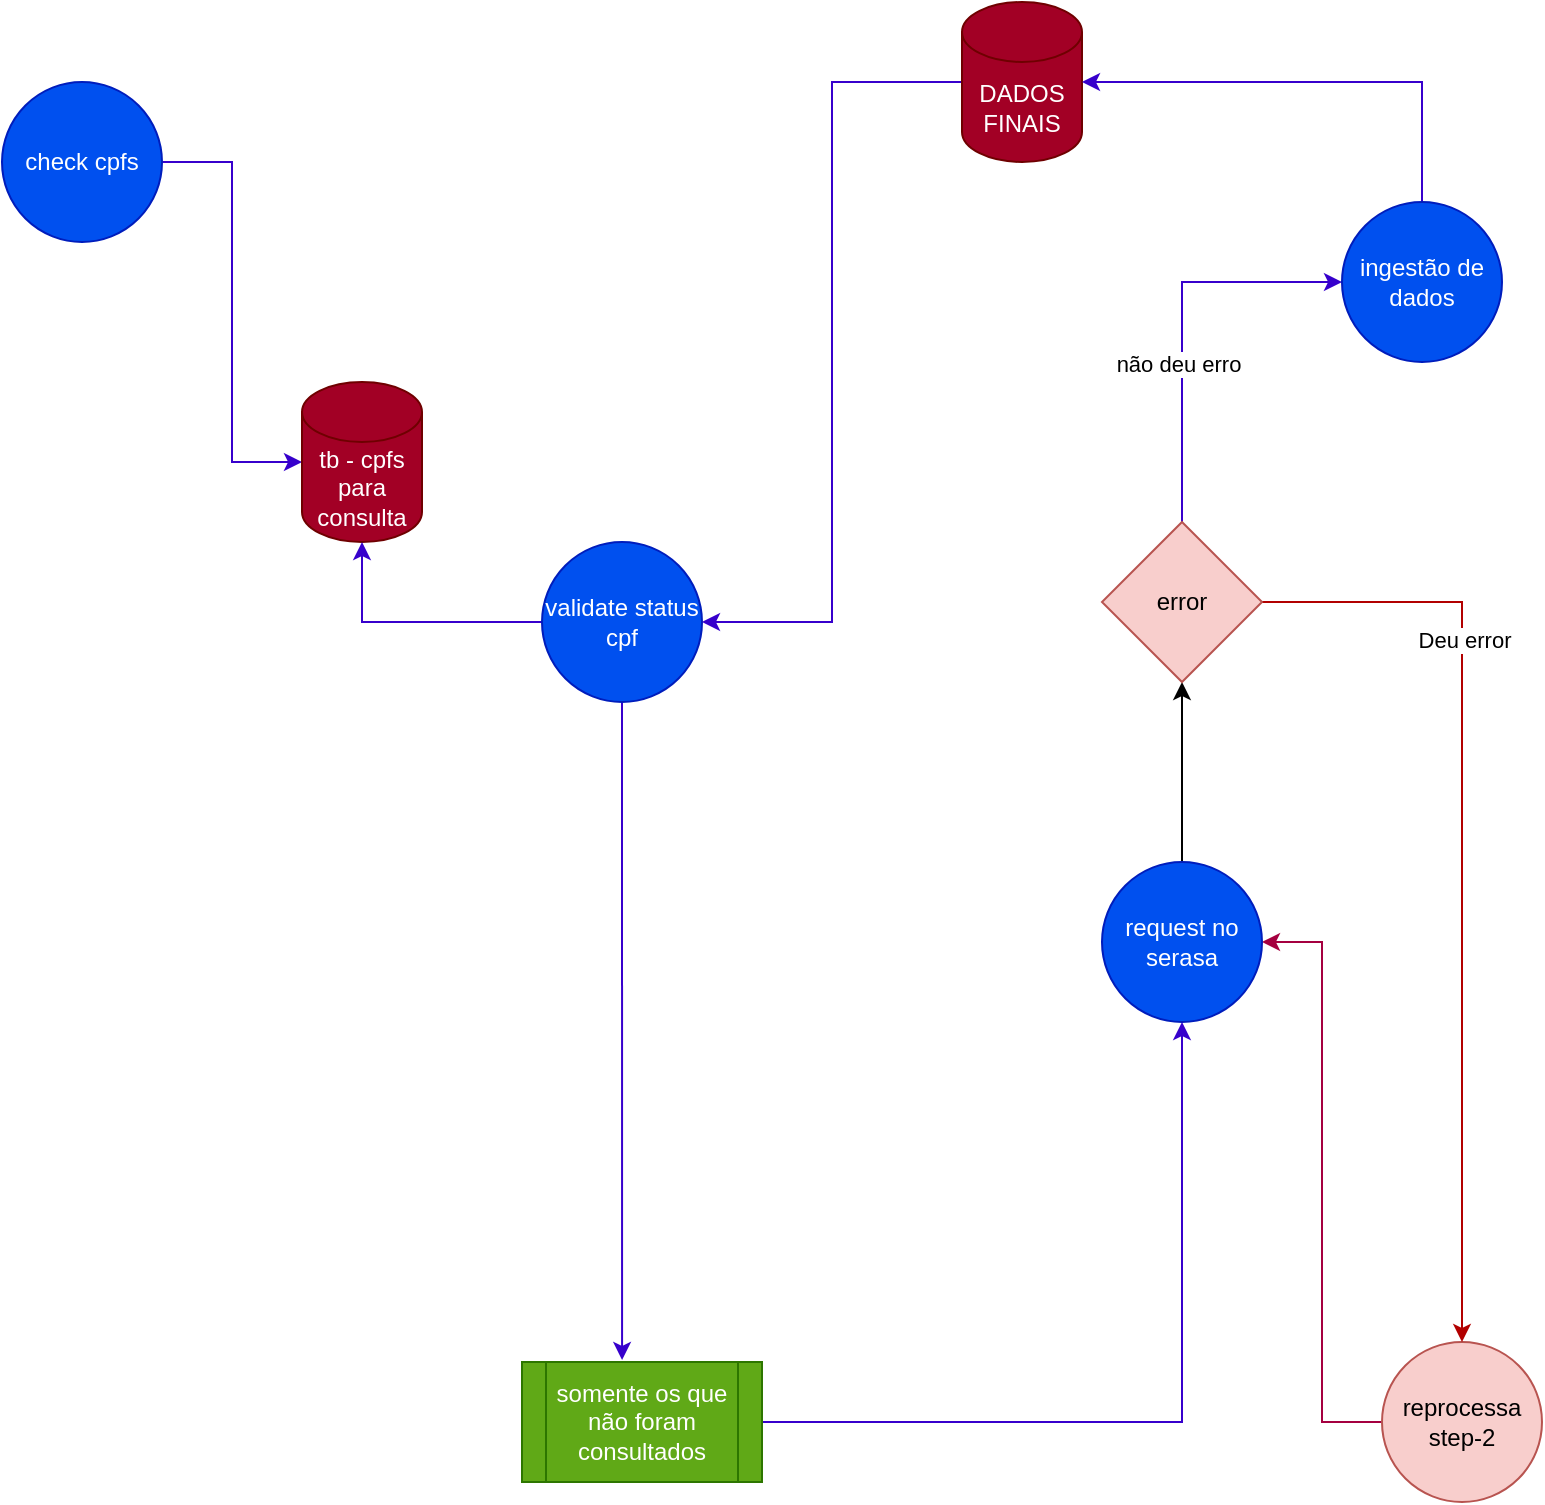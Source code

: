 <mxfile version="20.0.4" type="github">
  <diagram id="XHyV7-S4l925fI9oDmjC" name="Page-1">
    <mxGraphModel dx="2062" dy="832" grid="1" gridSize="10" guides="1" tooltips="1" connect="1" arrows="1" fold="1" page="1" pageScale="1" pageWidth="827" pageHeight="1169" math="0" shadow="0">
      <root>
        <mxCell id="0" />
        <mxCell id="1" parent="0" />
        <mxCell id="QiqNDmQ0jad0ljrt0aQA-5" style="edgeStyle=orthogonalEdgeStyle;rounded=0;orthogonalLoop=1;jettySize=auto;html=1;entryX=0;entryY=0.5;entryDx=0;entryDy=0;entryPerimeter=0;fillColor=#6a00ff;strokeColor=#3700CC;" edge="1" parent="1" source="QiqNDmQ0jad0ljrt0aQA-1" target="QiqNDmQ0jad0ljrt0aQA-4">
          <mxGeometry relative="1" as="geometry" />
        </mxCell>
        <mxCell id="QiqNDmQ0jad0ljrt0aQA-1" value="check cpfs" style="ellipse;whiteSpace=wrap;html=1;aspect=fixed;fillColor=#0050ef;strokeColor=#001DBC;fontColor=#ffffff;" vertex="1" parent="1">
          <mxGeometry x="10" y="50" width="80" height="80" as="geometry" />
        </mxCell>
        <mxCell id="QiqNDmQ0jad0ljrt0aQA-35" style="edgeStyle=orthogonalEdgeStyle;rounded=0;orthogonalLoop=1;jettySize=auto;html=1;entryX=1;entryY=0.5;entryDx=0;entryDy=0;fillColor=#d80073;strokeColor=#A50040;" edge="1" parent="1" source="QiqNDmQ0jad0ljrt0aQA-2" target="QiqNDmQ0jad0ljrt0aQA-3">
          <mxGeometry relative="1" as="geometry" />
        </mxCell>
        <mxCell id="QiqNDmQ0jad0ljrt0aQA-2" value="reprocessa&lt;br&gt;step-2" style="ellipse;whiteSpace=wrap;html=1;aspect=fixed;fillColor=#f8cecc;strokeColor=#b85450;" vertex="1" parent="1">
          <mxGeometry x="700" y="680" width="80" height="80" as="geometry" />
        </mxCell>
        <mxCell id="QiqNDmQ0jad0ljrt0aQA-31" style="edgeStyle=orthogonalEdgeStyle;rounded=0;orthogonalLoop=1;jettySize=auto;html=1;entryX=0.5;entryY=1;entryDx=0;entryDy=0;" edge="1" parent="1" source="QiqNDmQ0jad0ljrt0aQA-3" target="QiqNDmQ0jad0ljrt0aQA-30">
          <mxGeometry relative="1" as="geometry" />
        </mxCell>
        <mxCell id="QiqNDmQ0jad0ljrt0aQA-3" value="request no serasa" style="ellipse;whiteSpace=wrap;html=1;aspect=fixed;fillColor=#0050ef;strokeColor=#001DBC;fontColor=#ffffff;" vertex="1" parent="1">
          <mxGeometry x="560" y="440" width="80" height="80" as="geometry" />
        </mxCell>
        <mxCell id="QiqNDmQ0jad0ljrt0aQA-4" value="tb - cpfs para consulta" style="shape=cylinder3;whiteSpace=wrap;html=1;boundedLbl=1;backgroundOutline=1;size=15;fillColor=#a20025;fontColor=#ffffff;strokeColor=#6F0000;" vertex="1" parent="1">
          <mxGeometry x="160" y="200" width="60" height="80" as="geometry" />
        </mxCell>
        <mxCell id="QiqNDmQ0jad0ljrt0aQA-8" style="edgeStyle=orthogonalEdgeStyle;rounded=0;orthogonalLoop=1;jettySize=auto;html=1;entryX=0.5;entryY=1;entryDx=0;entryDy=0;entryPerimeter=0;fillColor=#6a00ff;strokeColor=#3700CC;" edge="1" parent="1" source="QiqNDmQ0jad0ljrt0aQA-7" target="QiqNDmQ0jad0ljrt0aQA-4">
          <mxGeometry relative="1" as="geometry" />
        </mxCell>
        <mxCell id="QiqNDmQ0jad0ljrt0aQA-27" style="edgeStyle=orthogonalEdgeStyle;rounded=0;orthogonalLoop=1;jettySize=auto;html=1;entryX=0.417;entryY=-0.017;entryDx=0;entryDy=0;entryPerimeter=0;fillColor=#6a00ff;strokeColor=#3700CC;" edge="1" parent="1" source="QiqNDmQ0jad0ljrt0aQA-7" target="QiqNDmQ0jad0ljrt0aQA-24">
          <mxGeometry relative="1" as="geometry" />
        </mxCell>
        <mxCell id="QiqNDmQ0jad0ljrt0aQA-7" value="validate status cpf" style="ellipse;whiteSpace=wrap;html=1;aspect=fixed;fillColor=#0050ef;strokeColor=#001DBC;fontColor=#ffffff;" vertex="1" parent="1">
          <mxGeometry x="280" y="280" width="80" height="80" as="geometry" />
        </mxCell>
        <mxCell id="QiqNDmQ0jad0ljrt0aQA-25" style="edgeStyle=orthogonalEdgeStyle;rounded=0;orthogonalLoop=1;jettySize=auto;html=1;entryX=1;entryY=0.5;entryDx=0;entryDy=0;fillColor=#6a00ff;strokeColor=#3700CC;" edge="1" parent="1" source="QiqNDmQ0jad0ljrt0aQA-19" target="QiqNDmQ0jad0ljrt0aQA-7">
          <mxGeometry relative="1" as="geometry" />
        </mxCell>
        <mxCell id="QiqNDmQ0jad0ljrt0aQA-19" value="DADOS FINAIS" style="shape=cylinder3;whiteSpace=wrap;html=1;boundedLbl=1;backgroundOutline=1;size=15;fillColor=#a20025;fontColor=#ffffff;strokeColor=#6F0000;" vertex="1" parent="1">
          <mxGeometry x="490" y="10" width="60" height="80" as="geometry" />
        </mxCell>
        <mxCell id="QiqNDmQ0jad0ljrt0aQA-28" style="edgeStyle=orthogonalEdgeStyle;rounded=0;orthogonalLoop=1;jettySize=auto;html=1;entryX=0.5;entryY=1;entryDx=0;entryDy=0;fillColor=#6a00ff;strokeColor=#3700CC;" edge="1" parent="1" source="QiqNDmQ0jad0ljrt0aQA-24" target="QiqNDmQ0jad0ljrt0aQA-3">
          <mxGeometry relative="1" as="geometry" />
        </mxCell>
        <mxCell id="QiqNDmQ0jad0ljrt0aQA-24" value="somente os que não foram consultados" style="shape=process;whiteSpace=wrap;html=1;backgroundOutline=1;fillColor=#60a917;fontColor=#ffffff;strokeColor=#2D7600;" vertex="1" parent="1">
          <mxGeometry x="270" y="690" width="120" height="60" as="geometry" />
        </mxCell>
        <mxCell id="QiqNDmQ0jad0ljrt0aQA-34" style="edgeStyle=orthogonalEdgeStyle;rounded=0;orthogonalLoop=1;jettySize=auto;html=1;entryX=0.5;entryY=0;entryDx=0;entryDy=0;fillColor=#e51400;strokeColor=#B20000;" edge="1" parent="1" source="QiqNDmQ0jad0ljrt0aQA-30" target="QiqNDmQ0jad0ljrt0aQA-2">
          <mxGeometry relative="1" as="geometry" />
        </mxCell>
        <mxCell id="QiqNDmQ0jad0ljrt0aQA-36" value="Deu error" style="edgeLabel;html=1;align=center;verticalAlign=middle;resizable=0;points=[];" vertex="1" connectable="0" parent="QiqNDmQ0jad0ljrt0aQA-34">
          <mxGeometry x="-0.495" y="1" relative="1" as="geometry">
            <mxPoint as="offset" />
          </mxGeometry>
        </mxCell>
        <mxCell id="QiqNDmQ0jad0ljrt0aQA-38" style="edgeStyle=orthogonalEdgeStyle;rounded=0;orthogonalLoop=1;jettySize=auto;html=1;entryX=0;entryY=0.5;entryDx=0;entryDy=0;exitX=0.5;exitY=0;exitDx=0;exitDy=0;fillColor=#6a00ff;strokeColor=#3700CC;" edge="1" parent="1" source="QiqNDmQ0jad0ljrt0aQA-30" target="QiqNDmQ0jad0ljrt0aQA-37">
          <mxGeometry relative="1" as="geometry" />
        </mxCell>
        <mxCell id="QiqNDmQ0jad0ljrt0aQA-40" value="não deu erro" style="edgeLabel;html=1;align=center;verticalAlign=middle;resizable=0;points=[];" vertex="1" connectable="0" parent="QiqNDmQ0jad0ljrt0aQA-38">
          <mxGeometry x="-0.21" y="2" relative="1" as="geometry">
            <mxPoint as="offset" />
          </mxGeometry>
        </mxCell>
        <mxCell id="QiqNDmQ0jad0ljrt0aQA-30" value="error" style="rhombus;whiteSpace=wrap;html=1;fillColor=#f8cecc;strokeColor=#b85450;" vertex="1" parent="1">
          <mxGeometry x="560" y="270" width="80" height="80" as="geometry" />
        </mxCell>
        <mxCell id="QiqNDmQ0jad0ljrt0aQA-39" style="edgeStyle=orthogonalEdgeStyle;rounded=0;orthogonalLoop=1;jettySize=auto;html=1;entryX=1;entryY=0.5;entryDx=0;entryDy=0;entryPerimeter=0;exitX=0.5;exitY=0;exitDx=0;exitDy=0;fillColor=#6a00ff;strokeColor=#3700CC;" edge="1" parent="1" source="QiqNDmQ0jad0ljrt0aQA-37" target="QiqNDmQ0jad0ljrt0aQA-19">
          <mxGeometry relative="1" as="geometry" />
        </mxCell>
        <mxCell id="QiqNDmQ0jad0ljrt0aQA-37" value="ingestão de dados" style="ellipse;whiteSpace=wrap;html=1;aspect=fixed;fillColor=#0050ef;strokeColor=#001DBC;fontColor=#ffffff;" vertex="1" parent="1">
          <mxGeometry x="680" y="110" width="80" height="80" as="geometry" />
        </mxCell>
      </root>
    </mxGraphModel>
  </diagram>
</mxfile>
